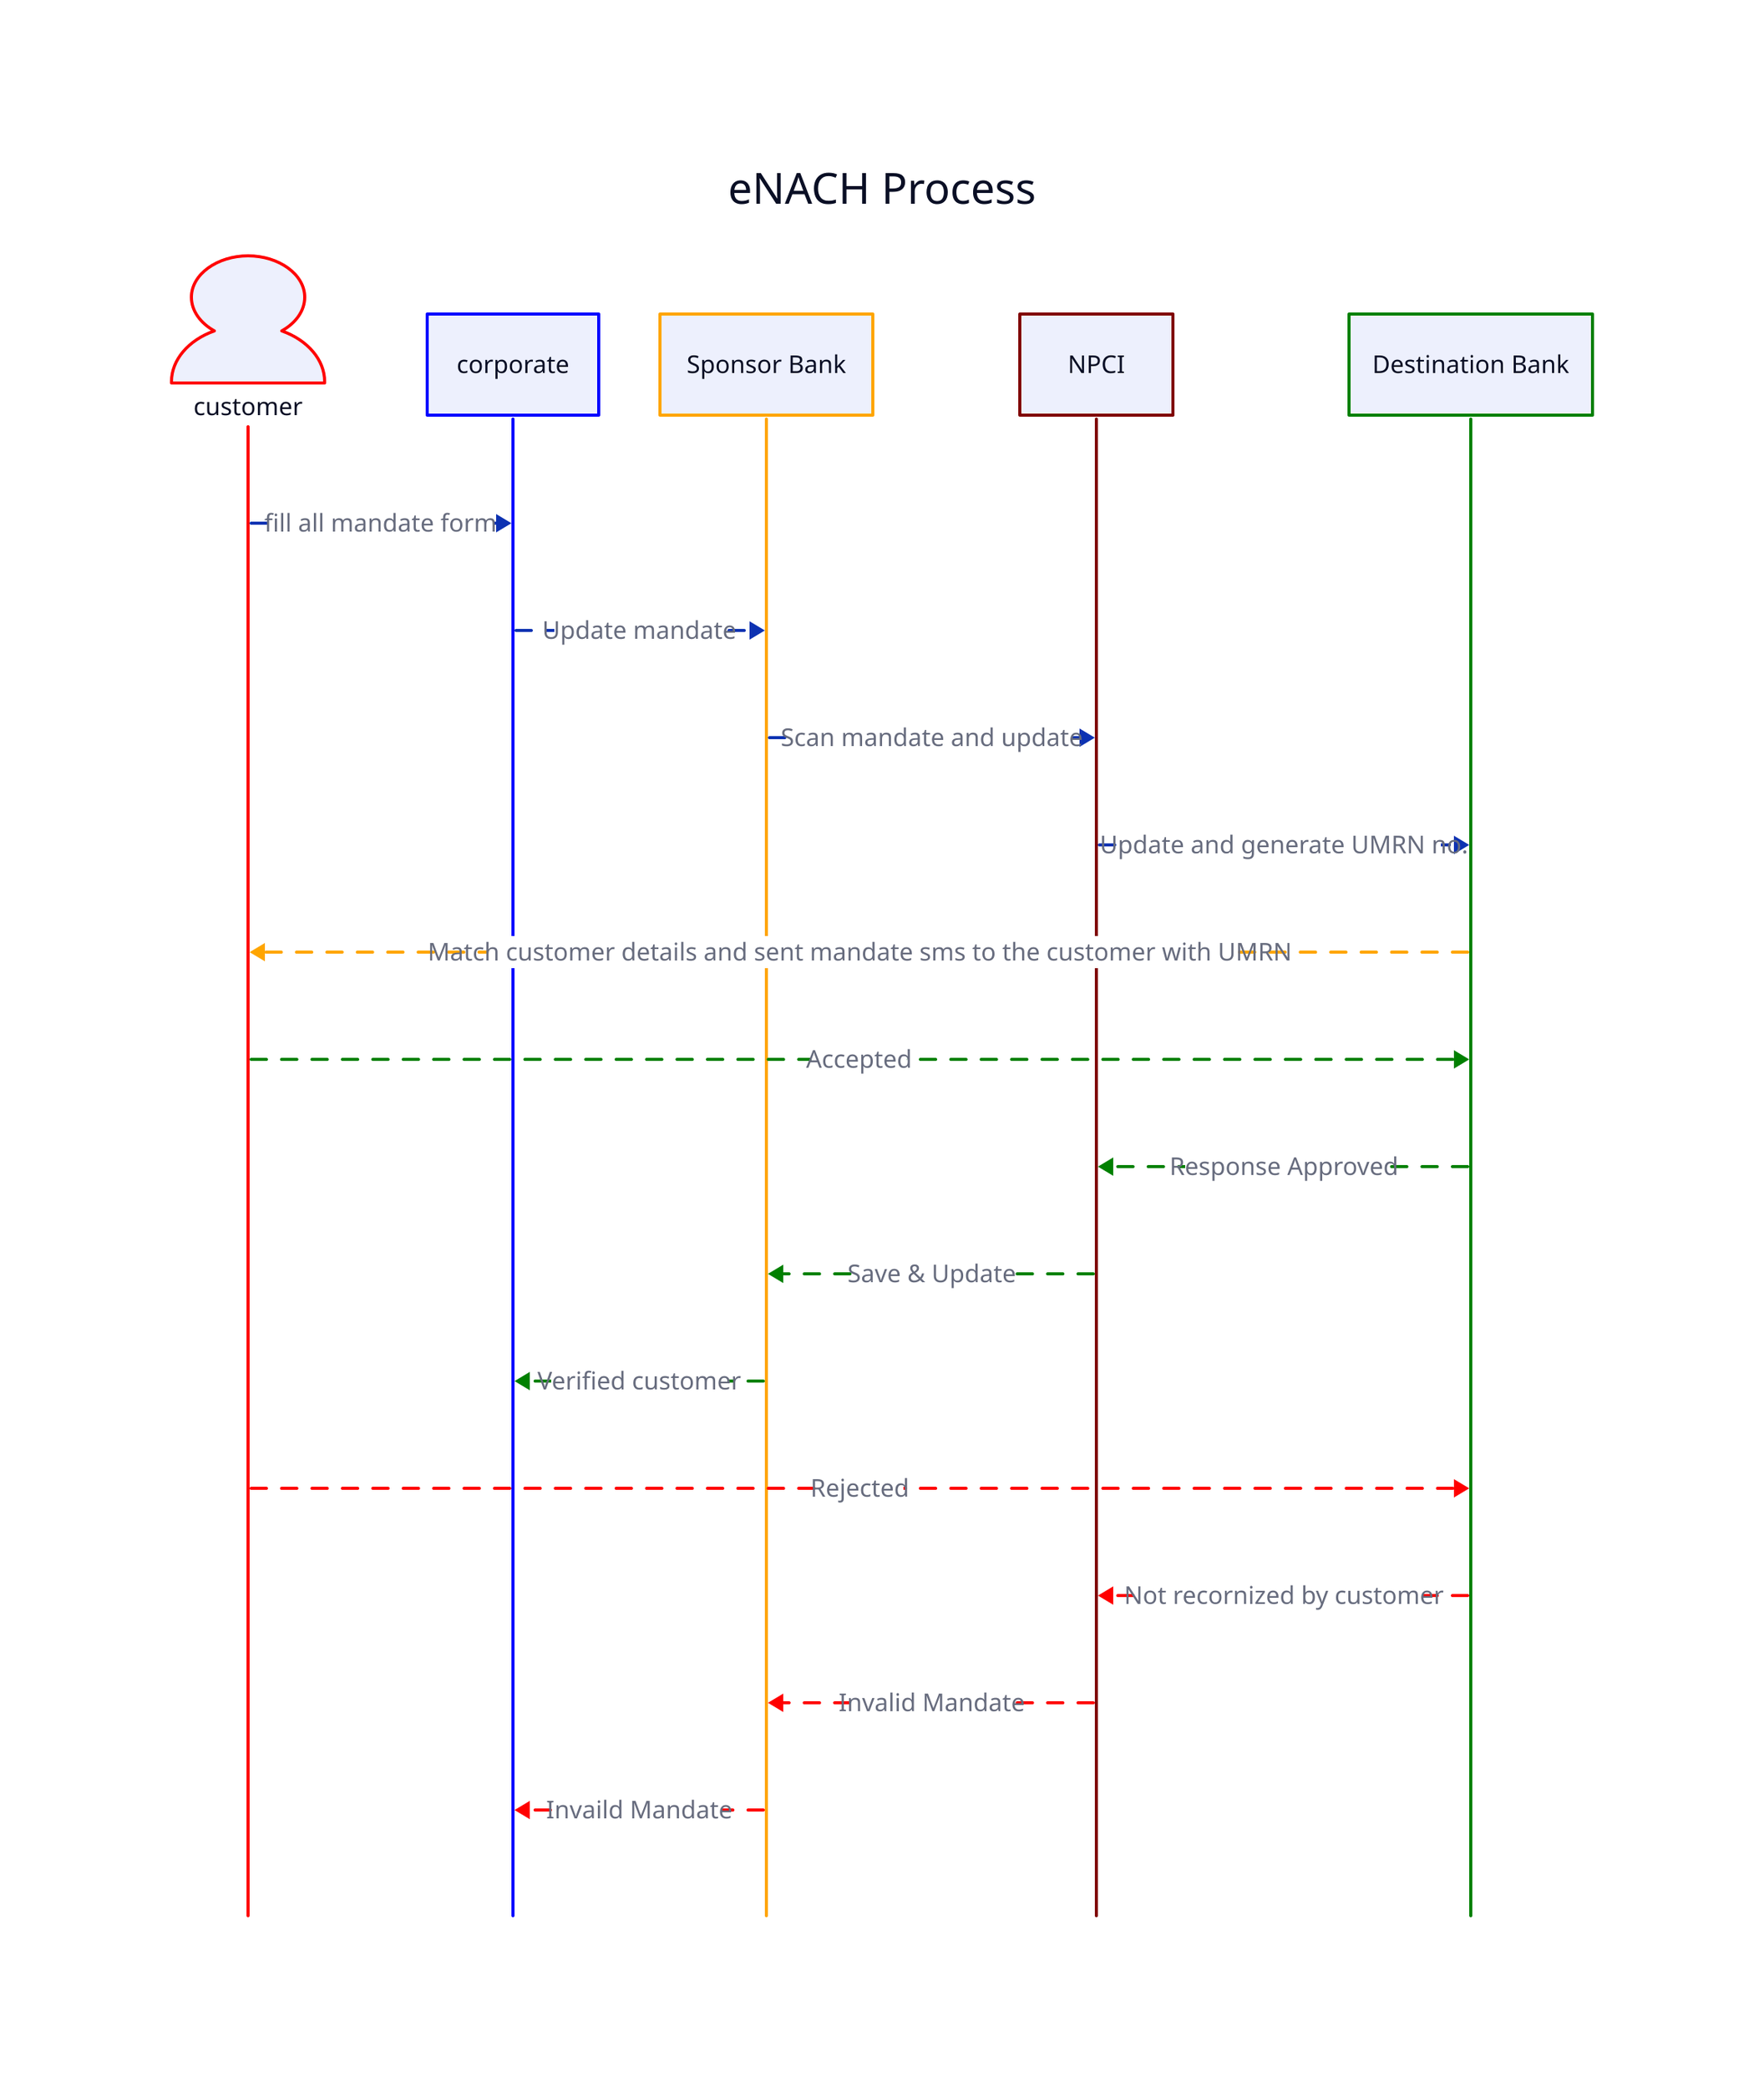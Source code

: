 eNACH Process {
    customer.style: {

        stroke: red
        
        stroke-dash: 0
      
      }

      corporate.style: {

        stroke: blue
      
        stroke-dash: 0
      
      }

      Sponsor Bank.style: {

        stroke: orange
      
        stroke-dash: 0
      
      }

      NPCI.style: {

        stroke: maroon
      
        stroke-dash: 0
      
      }

      Destination Bank.style: {

        stroke: green
      
        stroke-dash: 0
      
      }
shape: sequence_diagram

customer: { shape: person }

customer ->corporate : fill all mandate form {
    style.animated: true
}

corporate -> Sponsor Bank: Update mandate {
    style.animated: true
}
Sponsor Bank-> NPCI: Scan mandate and update {
    style.animated: true
}
NPCI-> Destination Bank: Update and generate UMRN no. {
    style.animated: true
}
Destination Bank->customer:Match customer details and sent mandate sms to the customer with UMRN {
    style.stroke:orange 
    style.animated: true
}
customer-> Destination Bank: Accepted {
    style.stroke:green
    style.animated: true
}
Destination Bank-> NPCI:Response Approved {
    style.stroke:green
    style.animated: true
}
NPCI->Sponsor Bank:Save & Update {
    style.stroke:green
    style.animated: true
}
Sponsor Bank-> corporate:Verified customer {
    style.stroke:green
    style.animated: true
}

customer->Destination Bank:Rejected {
    style.stroke:red
    style.animated: true
}
Destination Bank-> NPCI: Not recornized by customer {
    style.stroke:red
    style.animated: true
}
NPCI-> Sponsor Bank:Invalid Mandate {
    style.stroke:red
    style.animated: true
}
Sponsor Bank-> corporate:Invaild Mandate {
    style.stroke:red
    style.animated: true
}
}
